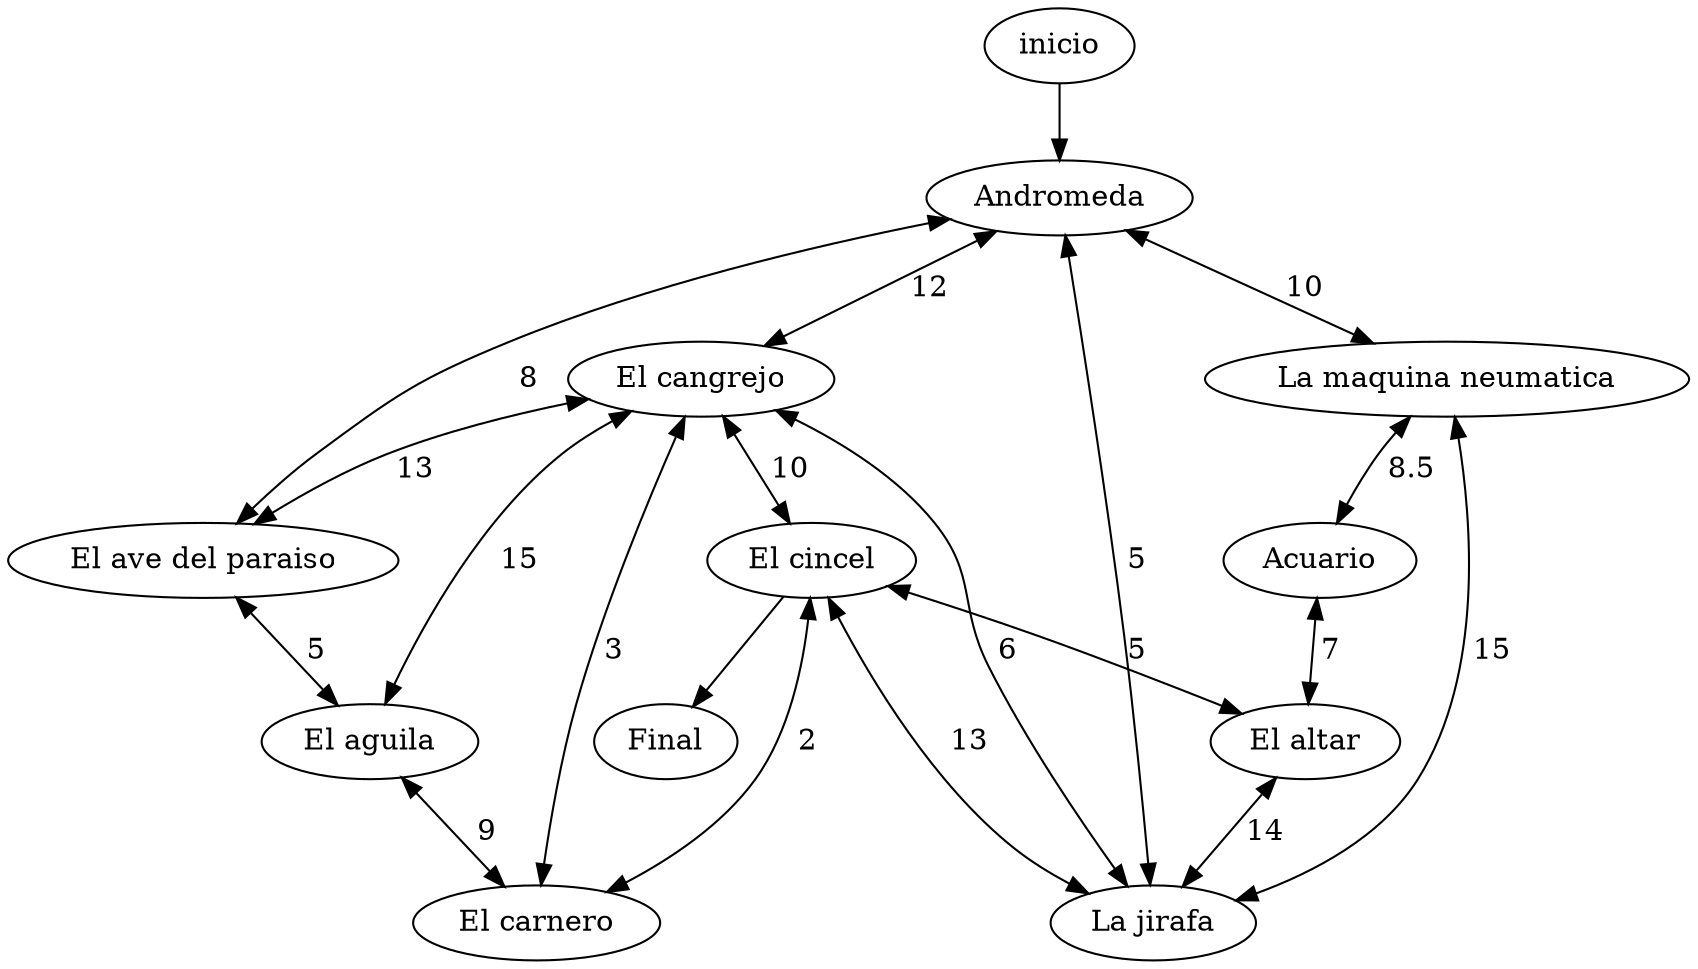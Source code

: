 digraph Grafito{ 
inicio -> "Andromeda" 
"El cincel" -> "El altar" [label=" 5 " dir=both] 
"El cincel" -> "El carnero" [label=" 2 " dir=both] 
"El carnero" -> "El cangrejo" [label=" 3 " dir=both] 
"El altar" -> "La jirafa" [label=" 14 " dir=both] 
"El cangrejo" -> "El ave del paraiso" [label=" 13 " dir=both] 
"El cangrejo" -> "El cincel" [label=" 10 " dir=both] 
"El cangrejo" -> "El aguila" [label=" 15 " dir=both] 
"La jirafa" -> "El cangrejo" [label=" 6 " dir=both] 
"La jirafa" -> "El cincel" [label=" 13 " dir=both] 
"El aguila" -> "El carnero" [label=" 9 " dir=both] 
"Acuario" -> "El altar" [label=" 7 " dir=both] 
"El ave del paraiso" -> "El aguila" [label=" 5 " dir=both] 
"La maquina neumatica" -> "La jirafa" [label=" 15 " dir=both] 
"La maquina neumatica" -> "Acuario" [label=" 8.5 " dir=both] 
"Andromeda" -> "La jirafa" [label=" 5 " dir=both] 
"Andromeda" -> "La maquina neumatica" [label=" 10 " dir=both] 
"Andromeda" -> "El ave del paraiso" [label=" 8 " dir=both] 
"Andromeda" -> "El cangrejo" [label=" 12 " dir=both] 
"El cincel" -> Final 
}